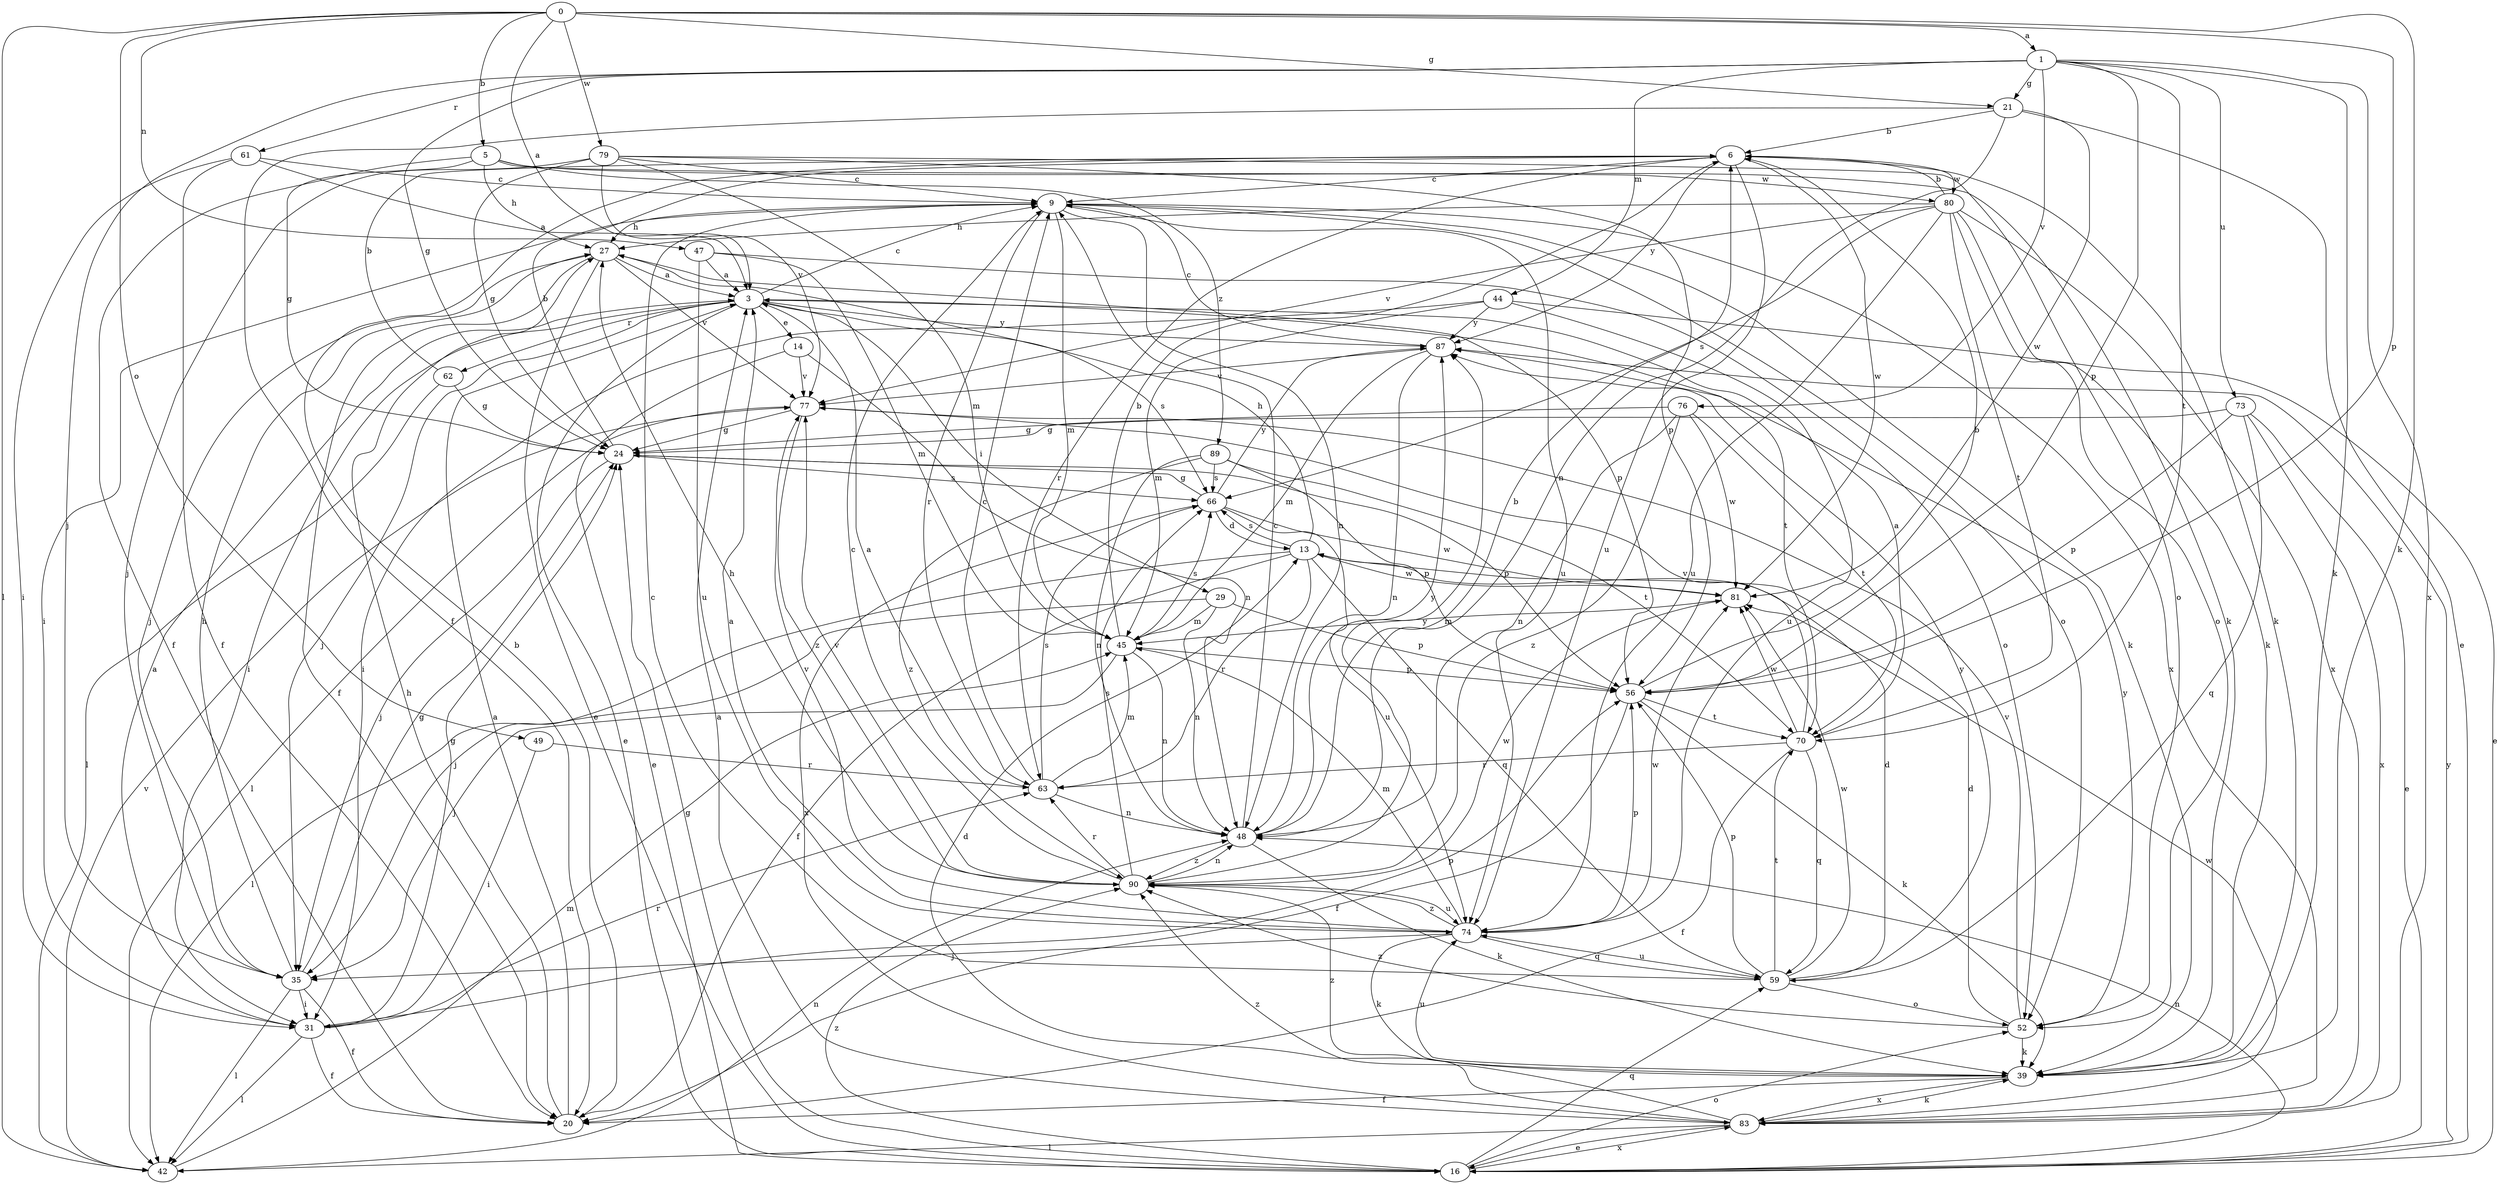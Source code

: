 strict digraph  {
0;
1;
3;
5;
6;
9;
13;
14;
16;
20;
21;
24;
27;
29;
31;
35;
39;
42;
44;
45;
47;
48;
49;
52;
56;
59;
61;
62;
63;
66;
70;
73;
74;
76;
77;
79;
80;
81;
83;
87;
89;
90;
0 -> 1  [label=a];
0 -> 3  [label=a];
0 -> 5  [label=b];
0 -> 21  [label=g];
0 -> 39  [label=k];
0 -> 42  [label=l];
0 -> 47  [label=n];
0 -> 49  [label=o];
0 -> 56  [label=p];
0 -> 79  [label=w];
1 -> 21  [label=g];
1 -> 24  [label=g];
1 -> 35  [label=j];
1 -> 39  [label=k];
1 -> 44  [label=m];
1 -> 56  [label=p];
1 -> 61  [label=r];
1 -> 70  [label=t];
1 -> 73  [label=u];
1 -> 76  [label=v];
1 -> 83  [label=x];
3 -> 9  [label=c];
3 -> 14  [label=e];
3 -> 16  [label=e];
3 -> 29  [label=i];
3 -> 31  [label=i];
3 -> 35  [label=j];
3 -> 62  [label=r];
3 -> 66  [label=s];
3 -> 70  [label=t];
3 -> 87  [label=y];
5 -> 20  [label=f];
5 -> 24  [label=g];
5 -> 27  [label=h];
5 -> 39  [label=k];
5 -> 80  [label=w];
5 -> 89  [label=z];
6 -> 9  [label=c];
6 -> 39  [label=k];
6 -> 63  [label=r];
6 -> 74  [label=u];
6 -> 80  [label=w];
6 -> 81  [label=w];
6 -> 87  [label=y];
9 -> 27  [label=h];
9 -> 31  [label=i];
9 -> 39  [label=k];
9 -> 45  [label=m];
9 -> 48  [label=n];
9 -> 52  [label=o];
9 -> 63  [label=r];
9 -> 74  [label=u];
9 -> 83  [label=x];
13 -> 20  [label=f];
13 -> 27  [label=h];
13 -> 35  [label=j];
13 -> 59  [label=q];
13 -> 63  [label=r];
13 -> 66  [label=s];
13 -> 81  [label=w];
14 -> 16  [label=e];
14 -> 48  [label=n];
14 -> 77  [label=v];
16 -> 24  [label=g];
16 -> 48  [label=n];
16 -> 52  [label=o];
16 -> 59  [label=q];
16 -> 83  [label=x];
16 -> 87  [label=y];
16 -> 90  [label=z];
20 -> 3  [label=a];
20 -> 6  [label=b];
20 -> 27  [label=h];
21 -> 6  [label=b];
21 -> 16  [label=e];
21 -> 20  [label=f];
21 -> 48  [label=n];
21 -> 81  [label=w];
24 -> 6  [label=b];
24 -> 35  [label=j];
24 -> 56  [label=p];
24 -> 66  [label=s];
27 -> 3  [label=a];
27 -> 16  [label=e];
27 -> 20  [label=f];
27 -> 35  [label=j];
27 -> 56  [label=p];
27 -> 77  [label=v];
29 -> 42  [label=l];
29 -> 45  [label=m];
29 -> 48  [label=n];
29 -> 56  [label=p];
31 -> 3  [label=a];
31 -> 20  [label=f];
31 -> 24  [label=g];
31 -> 42  [label=l];
31 -> 56  [label=p];
31 -> 63  [label=r];
35 -> 20  [label=f];
35 -> 24  [label=g];
35 -> 27  [label=h];
35 -> 31  [label=i];
35 -> 42  [label=l];
39 -> 20  [label=f];
39 -> 74  [label=u];
39 -> 83  [label=x];
39 -> 90  [label=z];
42 -> 45  [label=m];
42 -> 48  [label=n];
42 -> 77  [label=v];
44 -> 16  [label=e];
44 -> 31  [label=i];
44 -> 45  [label=m];
44 -> 74  [label=u];
44 -> 87  [label=y];
45 -> 6  [label=b];
45 -> 35  [label=j];
45 -> 48  [label=n];
45 -> 56  [label=p];
45 -> 66  [label=s];
47 -> 3  [label=a];
47 -> 45  [label=m];
47 -> 52  [label=o];
47 -> 74  [label=u];
48 -> 6  [label=b];
48 -> 9  [label=c];
48 -> 39  [label=k];
48 -> 87  [label=y];
48 -> 90  [label=z];
49 -> 31  [label=i];
49 -> 63  [label=r];
52 -> 13  [label=d];
52 -> 39  [label=k];
52 -> 77  [label=v];
52 -> 87  [label=y];
52 -> 90  [label=z];
56 -> 6  [label=b];
56 -> 20  [label=f];
56 -> 39  [label=k];
56 -> 70  [label=t];
59 -> 9  [label=c];
59 -> 13  [label=d];
59 -> 52  [label=o];
59 -> 56  [label=p];
59 -> 70  [label=t];
59 -> 74  [label=u];
59 -> 81  [label=w];
59 -> 87  [label=y];
61 -> 3  [label=a];
61 -> 9  [label=c];
61 -> 20  [label=f];
61 -> 31  [label=i];
62 -> 6  [label=b];
62 -> 24  [label=g];
62 -> 42  [label=l];
63 -> 3  [label=a];
63 -> 9  [label=c];
63 -> 45  [label=m];
63 -> 48  [label=n];
63 -> 66  [label=s];
66 -> 13  [label=d];
66 -> 24  [label=g];
66 -> 74  [label=u];
66 -> 81  [label=w];
66 -> 83  [label=x];
66 -> 87  [label=y];
70 -> 3  [label=a];
70 -> 20  [label=f];
70 -> 59  [label=q];
70 -> 63  [label=r];
70 -> 77  [label=v];
70 -> 81  [label=w];
73 -> 16  [label=e];
73 -> 24  [label=g];
73 -> 56  [label=p];
73 -> 59  [label=q];
73 -> 83  [label=x];
74 -> 3  [label=a];
74 -> 35  [label=j];
74 -> 39  [label=k];
74 -> 45  [label=m];
74 -> 56  [label=p];
74 -> 59  [label=q];
74 -> 77  [label=v];
74 -> 81  [label=w];
74 -> 90  [label=z];
76 -> 24  [label=g];
76 -> 48  [label=n];
76 -> 70  [label=t];
76 -> 81  [label=w];
76 -> 90  [label=z];
77 -> 24  [label=g];
77 -> 42  [label=l];
77 -> 90  [label=z];
79 -> 9  [label=c];
79 -> 24  [label=g];
79 -> 35  [label=j];
79 -> 45  [label=m];
79 -> 52  [label=o];
79 -> 56  [label=p];
79 -> 77  [label=v];
80 -> 6  [label=b];
80 -> 27  [label=h];
80 -> 39  [label=k];
80 -> 52  [label=o];
80 -> 66  [label=s];
80 -> 70  [label=t];
80 -> 74  [label=u];
80 -> 77  [label=v];
80 -> 83  [label=x];
81 -> 45  [label=m];
83 -> 3  [label=a];
83 -> 13  [label=d];
83 -> 16  [label=e];
83 -> 39  [label=k];
83 -> 42  [label=l];
83 -> 81  [label=w];
83 -> 90  [label=z];
87 -> 9  [label=c];
87 -> 45  [label=m];
87 -> 48  [label=n];
87 -> 77  [label=v];
89 -> 48  [label=n];
89 -> 56  [label=p];
89 -> 66  [label=s];
89 -> 70  [label=t];
89 -> 90  [label=z];
90 -> 9  [label=c];
90 -> 27  [label=h];
90 -> 48  [label=n];
90 -> 63  [label=r];
90 -> 66  [label=s];
90 -> 74  [label=u];
90 -> 77  [label=v];
90 -> 81  [label=w];
90 -> 87  [label=y];
}
